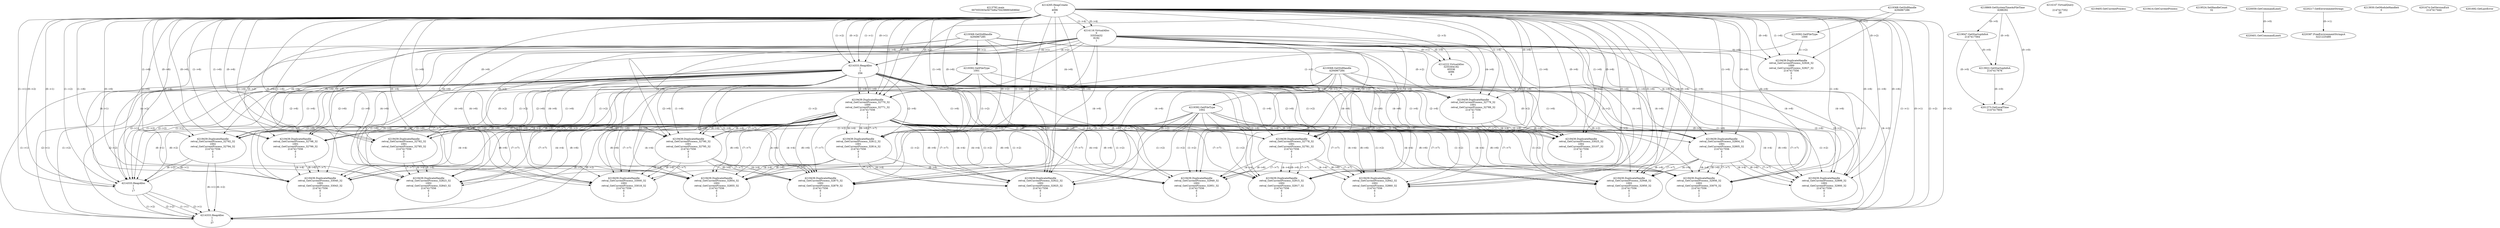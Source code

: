 // Global SCDG with merge call
digraph {
	0 [label="4213792.main
007055303e5675d6a704298893d08fdd"]
	1 [label="4214265.HeapCreate
1
4096
0"]
	2 [label="4218869.GetSystemTimeAsFileTime
4288292"]
	3 [label="4214116.VirtualAlloc
0
33554432
8192
1"]
	1 -> 3 [label="(1-->4)"]
	1 -> 3 [label="(0-->4)"]
	4 [label="4214147.VirtualQuery

2147417352
28"]
	5 [label="4214222.VirtualAlloc
3255304192
65536
4096
4"]
	3 -> 5 [label="(0-->1)"]
	1 -> 5 [label="(2-->3)"]
	3 -> 5 [label="(0-->0)"]
	6 [label="4219047.GetStartupInfoA
2147417564"]
	2 -> 6 [label="(0-->0)"]
	7 [label="4219368.GetStdHandle
4294967286"]
	8 [label="4219392.GetFileType
1000"]
	7 -> 8 [label="(0-->1)"]
	9 [label="4219405.GetCurrentProcess
"]
	10 [label="4219414.GetCurrentProcess
"]
	11 [label="4219439.DuplicateHandle
retval_GetCurrentProcess_32926_32
1000
retval_GetCurrentProcess_32927_32
2147417556
0
1
2"]
	7 -> 11 [label="(0-->2)"]
	8 -> 11 [label="(1-->2)"]
	1 -> 11 [label="(1-->6)"]
	1 -> 11 [label="(0-->6)"]
	3 -> 11 [label="(4-->6)"]
	12 [label="4219368.GetStdHandle
4294967285"]
	13 [label="4214333.HeapAlloc
1
1
256"]
	1 -> 13 [label="(1-->1)"]
	1 -> 13 [label="(0-->1)"]
	3 -> 13 [label="(4-->1)"]
	1 -> 13 [label="(1-->2)"]
	1 -> 13 [label="(0-->2)"]
	3 -> 13 [label="(4-->2)"]
	14 [label="4219439.DuplicateHandle
retval_GetCurrentProcess_32770_32
1000
retval_GetCurrentProcess_32771_32
2147417556
0
1
2"]
	7 -> 14 [label="(0-->2)"]
	8 -> 14 [label="(1-->2)"]
	1 -> 14 [label="(1-->6)"]
	1 -> 14 [label="(0-->6)"]
	3 -> 14 [label="(4-->6)"]
	13 -> 14 [label="(1-->6)"]
	13 -> 14 [label="(2-->6)"]
	15 [label="4219392.GetFileType
1001"]
	12 -> 15 [label="(0-->1)"]
	16 [label="4219368.GetStdHandle
4294967284"]
	17 [label="4219392.GetFileType
1002"]
	16 -> 17 [label="(0-->1)"]
	18 [label="4219439.DuplicateHandle
retval_GetCurrentProcess_32792_32
1002
retval_GetCurrentProcess_32794_32
2147417556
0
1
2"]
	16 -> 18 [label="(0-->2)"]
	17 -> 18 [label="(1-->2)"]
	14 -> 18 [label="(4-->4)"]
	1 -> 18 [label="(1-->6)"]
	1 -> 18 [label="(0-->6)"]
	3 -> 18 [label="(4-->6)"]
	13 -> 18 [label="(1-->6)"]
	13 -> 18 [label="(2-->6)"]
	14 -> 18 [label="(6-->6)"]
	14 -> 18 [label="(7-->7)"]
	19 [label="4219524.SetHandleCount
32"]
	20 [label="4220059.GetCommandLineA
"]
	21 [label="4214333.HeapAlloc
1
1
17"]
	1 -> 21 [label="(1-->1)"]
	1 -> 21 [label="(0-->1)"]
	3 -> 21 [label="(4-->1)"]
	13 -> 21 [label="(1-->1)"]
	13 -> 21 [label="(2-->1)"]
	14 -> 21 [label="(6-->1)"]
	18 -> 21 [label="(6-->1)"]
	1 -> 21 [label="(1-->2)"]
	1 -> 21 [label="(0-->2)"]
	3 -> 21 [label="(4-->2)"]
	13 -> 21 [label="(1-->2)"]
	13 -> 21 [label="(2-->2)"]
	14 -> 21 [label="(6-->2)"]
	18 -> 21 [label="(6-->2)"]
	22 [label="4220217.GetEnvironmentStrings
"]
	23 [label="4219439.DuplicateHandle
retval_GetCurrentProcess_32779_32
1001
retval_GetCurrentProcess_32789_32
2147417556
0
1
2"]
	12 -> 23 [label="(0-->2)"]
	15 -> 23 [label="(1-->2)"]
	1 -> 23 [label="(1-->6)"]
	1 -> 23 [label="(0-->6)"]
	3 -> 23 [label="(4-->6)"]
	13 -> 23 [label="(1-->6)"]
	13 -> 23 [label="(2-->6)"]
	24 [label="4219439.DuplicateHandle
retval_GetCurrentProcess_33025_32
1002
retval_GetCurrentProcess_33107_32
2147417556
0
1
2"]
	16 -> 24 [label="(0-->2)"]
	17 -> 24 [label="(1-->2)"]
	23 -> 24 [label="(4-->4)"]
	1 -> 24 [label="(1-->6)"]
	1 -> 24 [label="(0-->6)"]
	3 -> 24 [label="(4-->6)"]
	13 -> 24 [label="(1-->6)"]
	13 -> 24 [label="(2-->6)"]
	23 -> 24 [label="(6-->6)"]
	23 -> 24 [label="(7-->7)"]
	25 [label="4214333.HeapAlloc
1
1
37"]
	1 -> 25 [label="(1-->1)"]
	1 -> 25 [label="(0-->1)"]
	3 -> 25 [label="(4-->1)"]
	13 -> 25 [label="(1-->1)"]
	13 -> 25 [label="(2-->1)"]
	14 -> 25 [label="(6-->1)"]
	18 -> 25 [label="(6-->1)"]
	21 -> 25 [label="(1-->1)"]
	21 -> 25 [label="(2-->1)"]
	1 -> 25 [label="(1-->2)"]
	1 -> 25 [label="(0-->2)"]
	3 -> 25 [label="(4-->2)"]
	13 -> 25 [label="(1-->2)"]
	13 -> 25 [label="(2-->2)"]
	14 -> 25 [label="(6-->2)"]
	18 -> 25 [label="(6-->2)"]
	21 -> 25 [label="(1-->2)"]
	21 -> 25 [label="(2-->2)"]
	26 [label="4220387.FreeEnvironmentStringsA
3221225480"]
	22 -> 26 [label="(0-->1)"]
	27 [label="4213922.GetStartupInfoA
2147417676"]
	2 -> 27 [label="(0-->0)"]
	6 -> 27 [label="(0-->0)"]
	28 [label="4213930.GetModuleHandleA
0"]
	29 [label="4220401.GetCommandLineA
"]
	20 -> 29 [label="(0-->0)"]
	30 [label="4201373.GetLocalTime
2147417604"]
	2 -> 30 [label="(0-->0)"]
	6 -> 30 [label="(0-->0)"]
	27 -> 30 [label="(0-->0)"]
	31 [label="4201674.GetVersionExA
2147417444"]
	32 [label="4201692.GetLastError
"]
	33 [label="4219439.DuplicateHandle
retval_GetCurrentProcess_32782_32
1001
retval_GetCurrentProcess_32785_32
2147417556
0
1
2"]
	12 -> 33 [label="(0-->2)"]
	15 -> 33 [label="(1-->2)"]
	14 -> 33 [label="(4-->4)"]
	1 -> 33 [label="(1-->6)"]
	1 -> 33 [label="(0-->6)"]
	3 -> 33 [label="(4-->6)"]
	13 -> 33 [label="(1-->6)"]
	13 -> 33 [label="(2-->6)"]
	14 -> 33 [label="(6-->6)"]
	14 -> 33 [label="(7-->7)"]
	34 [label="4219439.DuplicateHandle
retval_GetCurrentProcess_32823_32
1002
retval_GetCurrentProcess_32843_32
2147417556
0
1
2"]
	16 -> 34 [label="(0-->2)"]
	17 -> 34 [label="(1-->2)"]
	14 -> 34 [label="(4-->4)"]
	33 -> 34 [label="(4-->4)"]
	1 -> 34 [label="(1-->6)"]
	1 -> 34 [label="(0-->6)"]
	3 -> 34 [label="(4-->6)"]
	13 -> 34 [label="(1-->6)"]
	13 -> 34 [label="(2-->6)"]
	14 -> 34 [label="(6-->6)"]
	33 -> 34 [label="(6-->6)"]
	14 -> 34 [label="(7-->7)"]
	33 -> 34 [label="(7-->7)"]
	35 [label="4219439.DuplicateHandle
retval_GetCurrentProcess_32790_32
1001
retval_GetCurrentProcess_32795_32
2147417556
0
1
2"]
	12 -> 35 [label="(0-->2)"]
	15 -> 35 [label="(1-->2)"]
	14 -> 35 [label="(4-->4)"]
	1 -> 35 [label="(1-->6)"]
	1 -> 35 [label="(0-->6)"]
	3 -> 35 [label="(4-->6)"]
	13 -> 35 [label="(1-->6)"]
	13 -> 35 [label="(2-->6)"]
	14 -> 35 [label="(6-->6)"]
	14 -> 35 [label="(7-->7)"]
	36 [label="4219439.DuplicateHandle
retval_GetCurrentProcess_33000_32
1002
retval_GetCurrentProcess_33018_32
2147417556
0
1
2"]
	16 -> 36 [label="(0-->2)"]
	17 -> 36 [label="(1-->2)"]
	14 -> 36 [label="(4-->4)"]
	35 -> 36 [label="(4-->4)"]
	1 -> 36 [label="(1-->6)"]
	1 -> 36 [label="(0-->6)"]
	3 -> 36 [label="(4-->6)"]
	13 -> 36 [label="(1-->6)"]
	13 -> 36 [label="(2-->6)"]
	14 -> 36 [label="(6-->6)"]
	35 -> 36 [label="(6-->6)"]
	14 -> 36 [label="(7-->7)"]
	35 -> 36 [label="(7-->7)"]
	37 [label="4219439.DuplicateHandle
retval_GetCurrentProcess_32812_32
1001
retval_GetCurrentProcess_32814_32
2147417556
0
1
2"]
	12 -> 37 [label="(0-->2)"]
	15 -> 37 [label="(1-->2)"]
	14 -> 37 [label="(4-->4)"]
	1 -> 37 [label="(1-->6)"]
	1 -> 37 [label="(0-->6)"]
	3 -> 37 [label="(4-->6)"]
	13 -> 37 [label="(1-->6)"]
	13 -> 37 [label="(2-->6)"]
	14 -> 37 [label="(6-->6)"]
	14 -> 37 [label="(7-->7)"]
	38 [label="4219439.DuplicateHandle
retval_GetCurrentProcess_32854_32
1002
retval_GetCurrentProcess_32855_32
2147417556
0
1
2"]
	16 -> 38 [label="(0-->2)"]
	17 -> 38 [label="(1-->2)"]
	14 -> 38 [label="(4-->4)"]
	37 -> 38 [label="(4-->4)"]
	1 -> 38 [label="(1-->6)"]
	1 -> 38 [label="(0-->6)"]
	3 -> 38 [label="(4-->6)"]
	13 -> 38 [label="(1-->6)"]
	13 -> 38 [label="(2-->6)"]
	14 -> 38 [label="(6-->6)"]
	37 -> 38 [label="(6-->6)"]
	14 -> 38 [label="(7-->7)"]
	37 -> 38 [label="(7-->7)"]
	39 [label="4219439.DuplicateHandle
retval_GetCurrentProcess_32778_32
1001
retval_GetCurrentProcess_32781_32
2147417556
0
1
2"]
	12 -> 39 [label="(0-->2)"]
	15 -> 39 [label="(1-->2)"]
	14 -> 39 [label="(4-->4)"]
	1 -> 39 [label="(1-->6)"]
	1 -> 39 [label="(0-->6)"]
	3 -> 39 [label="(4-->6)"]
	13 -> 39 [label="(1-->6)"]
	13 -> 39 [label="(2-->6)"]
	14 -> 39 [label="(6-->6)"]
	14 -> 39 [label="(7-->7)"]
	40 [label="4219439.DuplicateHandle
retval_GetCurrentProcess_32842_32
1002
retval_GetCurrentProcess_32860_32
2147417556
0
1
2"]
	16 -> 40 [label="(0-->2)"]
	17 -> 40 [label="(1-->2)"]
	14 -> 40 [label="(4-->4)"]
	39 -> 40 [label="(4-->4)"]
	1 -> 40 [label="(1-->6)"]
	1 -> 40 [label="(0-->6)"]
	3 -> 40 [label="(4-->6)"]
	13 -> 40 [label="(1-->6)"]
	13 -> 40 [label="(2-->6)"]
	14 -> 40 [label="(6-->6)"]
	39 -> 40 [label="(6-->6)"]
	14 -> 40 [label="(7-->7)"]
	39 -> 40 [label="(7-->7)"]
	41 [label="4219439.DuplicateHandle
retval_GetCurrentProcess_32875_32
1002
retval_GetCurrentProcess_32879_32
2147417556
0
1
2"]
	16 -> 41 [label="(0-->2)"]
	17 -> 41 [label="(1-->2)"]
	14 -> 41 [label="(4-->4)"]
	35 -> 41 [label="(4-->4)"]
	1 -> 41 [label="(1-->6)"]
	1 -> 41 [label="(0-->6)"]
	3 -> 41 [label="(4-->6)"]
	13 -> 41 [label="(1-->6)"]
	13 -> 41 [label="(2-->6)"]
	14 -> 41 [label="(6-->6)"]
	35 -> 41 [label="(6-->6)"]
	14 -> 41 [label="(7-->7)"]
	35 -> 41 [label="(7-->7)"]
	42 [label="4219439.DuplicateHandle
retval_GetCurrentProcess_32804_32
1001
retval_GetCurrentProcess_32805_32
2147417556
0
1
2"]
	12 -> 42 [label="(0-->2)"]
	15 -> 42 [label="(1-->2)"]
	14 -> 42 [label="(4-->4)"]
	1 -> 42 [label="(1-->6)"]
	1 -> 42 [label="(0-->6)"]
	3 -> 42 [label="(4-->6)"]
	13 -> 42 [label="(1-->6)"]
	13 -> 42 [label="(2-->6)"]
	14 -> 42 [label="(6-->6)"]
	14 -> 42 [label="(7-->7)"]
	43 [label="4219439.DuplicateHandle
retval_GetCurrentProcess_32899_32
1002
retval_GetCurrentProcess_32900_32
2147417556
0
1
2"]
	16 -> 43 [label="(0-->2)"]
	17 -> 43 [label="(1-->2)"]
	14 -> 43 [label="(4-->4)"]
	42 -> 43 [label="(4-->4)"]
	1 -> 43 [label="(1-->6)"]
	1 -> 43 [label="(0-->6)"]
	3 -> 43 [label="(4-->6)"]
	13 -> 43 [label="(1-->6)"]
	13 -> 43 [label="(2-->6)"]
	14 -> 43 [label="(6-->6)"]
	42 -> 43 [label="(6-->6)"]
	14 -> 43 [label="(7-->7)"]
	42 -> 43 [label="(7-->7)"]
	44 [label="4219439.DuplicateHandle
retval_GetCurrentProcess_32922_32
1002
retval_GetCurrentProcess_32925_32
2147417556
0
1
2"]
	16 -> 44 [label="(0-->2)"]
	17 -> 44 [label="(1-->2)"]
	14 -> 44 [label="(4-->4)"]
	37 -> 44 [label="(4-->4)"]
	1 -> 44 [label="(1-->6)"]
	1 -> 44 [label="(0-->6)"]
	3 -> 44 [label="(4-->6)"]
	13 -> 44 [label="(1-->6)"]
	13 -> 44 [label="(2-->6)"]
	14 -> 44 [label="(6-->6)"]
	37 -> 44 [label="(6-->6)"]
	14 -> 44 [label="(7-->7)"]
	37 -> 44 [label="(7-->7)"]
	45 [label="4219439.DuplicateHandle
retval_GetCurrentProcess_32949_32
1002
retval_GetCurrentProcess_32951_32
2147417556
0
1
2"]
	16 -> 45 [label="(0-->2)"]
	17 -> 45 [label="(1-->2)"]
	14 -> 45 [label="(4-->4)"]
	39 -> 45 [label="(4-->4)"]
	1 -> 45 [label="(1-->6)"]
	1 -> 45 [label="(0-->6)"]
	3 -> 45 [label="(4-->6)"]
	13 -> 45 [label="(1-->6)"]
	13 -> 45 [label="(2-->6)"]
	14 -> 45 [label="(6-->6)"]
	39 -> 45 [label="(6-->6)"]
	14 -> 45 [label="(7-->7)"]
	39 -> 45 [label="(7-->7)"]
	46 [label="4219439.DuplicateHandle
retval_GetCurrentProcess_32948_32
1002
retval_GetCurrentProcess_32950_32
2147417556
0
1
2"]
	16 -> 46 [label="(0-->2)"]
	17 -> 46 [label="(1-->2)"]
	14 -> 46 [label="(4-->4)"]
	42 -> 46 [label="(4-->4)"]
	1 -> 46 [label="(1-->6)"]
	1 -> 46 [label="(0-->6)"]
	3 -> 46 [label="(4-->6)"]
	13 -> 46 [label="(1-->6)"]
	13 -> 46 [label="(2-->6)"]
	14 -> 46 [label="(6-->6)"]
	42 -> 46 [label="(6-->6)"]
	14 -> 46 [label="(7-->7)"]
	42 -> 46 [label="(7-->7)"]
	47 [label="4219439.DuplicateHandle
retval_GetCurrentProcess_32956_32
1002
retval_GetCurrentProcess_33070_32
2147417556
0
1
2"]
	16 -> 47 [label="(0-->2)"]
	17 -> 47 [label="(1-->2)"]
	14 -> 47 [label="(4-->4)"]
	42 -> 47 [label="(4-->4)"]
	1 -> 47 [label="(1-->6)"]
	1 -> 47 [label="(0-->6)"]
	3 -> 47 [label="(4-->6)"]
	13 -> 47 [label="(1-->6)"]
	13 -> 47 [label="(2-->6)"]
	14 -> 47 [label="(6-->6)"]
	42 -> 47 [label="(6-->6)"]
	14 -> 47 [label="(7-->7)"]
	42 -> 47 [label="(7-->7)"]
	48 [label="4219439.DuplicateHandle
retval_GetCurrentProcess_32798_32
1001
retval_GetCurrentProcess_32799_32
2147417556
0
1
2"]
	12 -> 48 [label="(0-->2)"]
	15 -> 48 [label="(1-->2)"]
	14 -> 48 [label="(4-->4)"]
	1 -> 48 [label="(1-->6)"]
	1 -> 48 [label="(0-->6)"]
	3 -> 48 [label="(4-->6)"]
	13 -> 48 [label="(1-->6)"]
	13 -> 48 [label="(2-->6)"]
	14 -> 48 [label="(6-->6)"]
	14 -> 48 [label="(7-->7)"]
	49 [label="4219439.DuplicateHandle
retval_GetCurrentProcess_33040_32
1002
retval_GetCurrentProcess_33043_32
2147417556
0
1
2"]
	16 -> 49 [label="(0-->2)"]
	17 -> 49 [label="(1-->2)"]
	14 -> 49 [label="(4-->4)"]
	48 -> 49 [label="(4-->4)"]
	1 -> 49 [label="(1-->6)"]
	1 -> 49 [label="(0-->6)"]
	3 -> 49 [label="(4-->6)"]
	13 -> 49 [label="(1-->6)"]
	13 -> 49 [label="(2-->6)"]
	14 -> 49 [label="(6-->6)"]
	48 -> 49 [label="(6-->6)"]
	14 -> 49 [label="(7-->7)"]
	48 -> 49 [label="(7-->7)"]
	50 [label="4219439.DuplicateHandle
retval_GetCurrentProcess_32915_32
1002
retval_GetCurrentProcess_32917_32
2147417556
0
1
2"]
	16 -> 50 [label="(0-->2)"]
	17 -> 50 [label="(1-->2)"]
	14 -> 50 [label="(4-->4)"]
	39 -> 50 [label="(4-->4)"]
	1 -> 50 [label="(1-->6)"]
	1 -> 50 [label="(0-->6)"]
	3 -> 50 [label="(4-->6)"]
	13 -> 50 [label="(1-->6)"]
	13 -> 50 [label="(2-->6)"]
	14 -> 50 [label="(6-->6)"]
	39 -> 50 [label="(6-->6)"]
	14 -> 50 [label="(7-->7)"]
	39 -> 50 [label="(7-->7)"]
}
